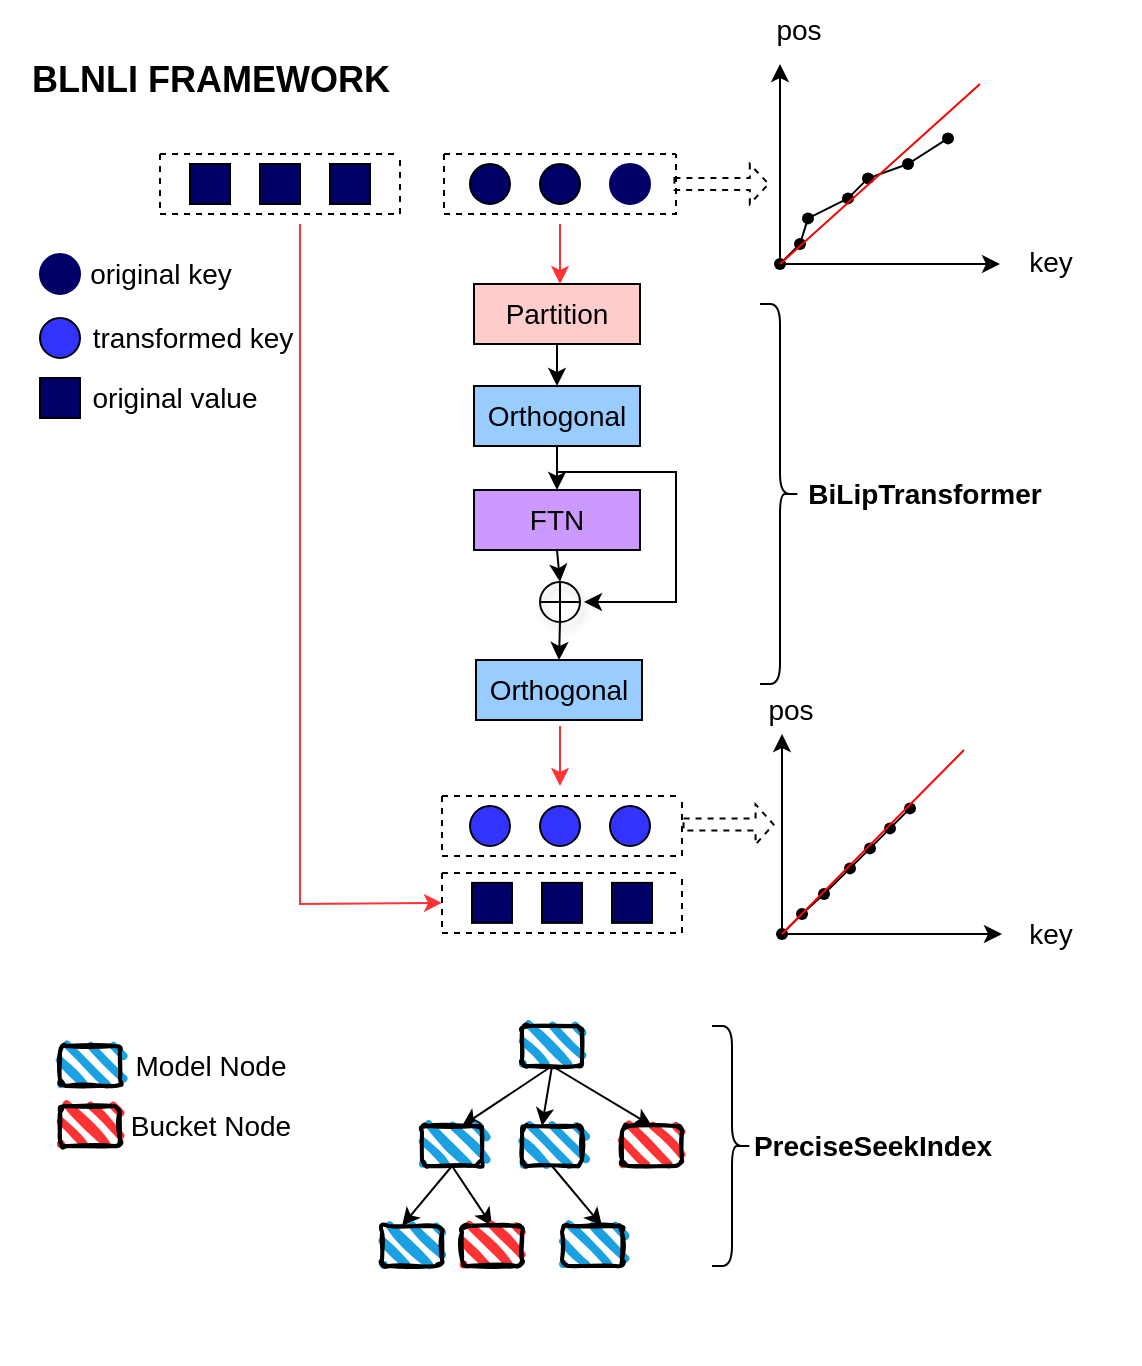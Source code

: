 <mxfile version="26.2.10">
  <diagram name="第 1 页" id="k9ARDZo4Aj4IXarrBpMy">
    <mxGraphModel dx="2255" dy="681" grid="1" gridSize="10" guides="1" tooltips="1" connect="1" arrows="1" fold="1" page="1" pageScale="1" pageWidth="827" pageHeight="1169" math="0" shadow="0">
      <root>
        <mxCell id="0" />
        <mxCell id="1" parent="0" />
        <mxCell id="g1Dt68nagMTFg1dU7cTH-61" value="" style="shape=curlyBracket;whiteSpace=wrap;html=1;rounded=1;flipH=1;labelPosition=right;verticalLabelPosition=middle;align=left;verticalAlign=middle;" parent="1" vertex="1">
          <mxGeometry x="-40" y="322" width="20" height="190" as="geometry" />
        </mxCell>
        <mxCell id="g1Dt68nagMTFg1dU7cTH-103" value="" style="ellipse;whiteSpace=wrap;html=1;aspect=fixed;fillColor=#000066;" parent="1" vertex="1">
          <mxGeometry x="-185" y="252" width="20" height="20" as="geometry" />
        </mxCell>
        <mxCell id="g1Dt68nagMTFg1dU7cTH-104" value="" style="rounded=0;whiteSpace=wrap;html=1;fillColor=#000066;" parent="1" vertex="1">
          <mxGeometry x="-290" y="252" width="20" height="20" as="geometry" />
        </mxCell>
        <mxCell id="g1Dt68nagMTFg1dU7cTH-106" value="" style="ellipse;whiteSpace=wrap;html=1;aspect=fixed;fillColor=#000066;" parent="1" vertex="1">
          <mxGeometry x="-150" y="252" width="20" height="20" as="geometry" />
        </mxCell>
        <mxCell id="g1Dt68nagMTFg1dU7cTH-108" value="" style="rounded=0;whiteSpace=wrap;html=1;fillColor=#000066;" parent="1" vertex="1">
          <mxGeometry x="-325" y="252" width="20" height="20" as="geometry" />
        </mxCell>
        <mxCell id="g1Dt68nagMTFg1dU7cTH-109" value="" style="rounded=0;whiteSpace=wrap;html=1;fillColor=#000066;" parent="1" vertex="1">
          <mxGeometry x="-255" y="252" width="20" height="20" as="geometry" />
        </mxCell>
        <mxCell id="g1Dt68nagMTFg1dU7cTH-112" value="" style="endArrow=classic;html=1;rounded=0;fillColor=#FF3333;strokeColor=#FF3333;" parent="1" edge="1">
          <mxGeometry width="50" height="50" relative="1" as="geometry">
            <mxPoint x="-140" y="282" as="sourcePoint" />
            <mxPoint x="-140" y="312" as="targetPoint" />
          </mxGeometry>
        </mxCell>
        <mxCell id="g1Dt68nagMTFg1dU7cTH-121" value="" style="ellipse;whiteSpace=wrap;html=1;aspect=fixed;fillColor=#3333FF;" parent="1" vertex="1">
          <mxGeometry x="-150" y="573" width="20" height="20" as="geometry" />
        </mxCell>
        <mxCell id="g1Dt68nagMTFg1dU7cTH-124" value="" style="ellipse;whiteSpace=wrap;html=1;aspect=fixed;fillColor=#3333FF;" parent="1" vertex="1">
          <mxGeometry x="-185" y="573" width="20" height="20" as="geometry" />
        </mxCell>
        <mxCell id="g1Dt68nagMTFg1dU7cTH-125" value="" style="ellipse;whiteSpace=wrap;html=1;aspect=fixed;fillColor=#3333FF;" parent="1" vertex="1">
          <mxGeometry x="-115" y="573" width="20" height="20" as="geometry" />
        </mxCell>
        <mxCell id="g1Dt68nagMTFg1dU7cTH-128" value="" style="endArrow=classic;html=1;rounded=0;fillColor=#FF3333;strokeColor=#FF3333;" parent="1" edge="1">
          <mxGeometry width="50" height="50" relative="1" as="geometry">
            <mxPoint x="-140" y="533" as="sourcePoint" />
            <mxPoint x="-140" y="563" as="targetPoint" />
          </mxGeometry>
        </mxCell>
        <mxCell id="g1Dt68nagMTFg1dU7cTH-129" value="" style="endArrow=classic;html=1;rounded=0;fillColor=#FF3333;strokeColor=#FF3333;entryX=0;entryY=0.5;entryDx=0;entryDy=0;" parent="1" target="DO2-AvCjNsM7Y0rYpIjJ-1" edge="1">
          <mxGeometry width="50" height="50" relative="1" as="geometry">
            <mxPoint x="-270" y="282" as="sourcePoint" />
            <mxPoint x="-210" y="502" as="targetPoint" />
            <Array as="points">
              <mxPoint x="-270" y="622" />
            </Array>
          </mxGeometry>
        </mxCell>
        <mxCell id="g1Dt68nagMTFg1dU7cTH-160" value="" style="ellipse;whiteSpace=wrap;html=1;aspect=fixed;fillColor=#000066;strokeColor=#000066;" parent="1" vertex="1">
          <mxGeometry x="-400" y="297" width="20" height="20" as="geometry" />
        </mxCell>
        <mxCell id="g1Dt68nagMTFg1dU7cTH-161" value="" style="ellipse;whiteSpace=wrap;html=1;aspect=fixed;fillColor=#3333FF;" parent="1" vertex="1">
          <mxGeometry x="-400" y="329" width="20" height="20" as="geometry" />
        </mxCell>
        <mxCell id="g1Dt68nagMTFg1dU7cTH-163" value="" style="rounded=0;whiteSpace=wrap;html=1;fillColor=#000066;" parent="1" vertex="1">
          <mxGeometry x="-400" y="359" width="20" height="20" as="geometry" />
        </mxCell>
        <mxCell id="g1Dt68nagMTFg1dU7cTH-164" value="&lt;font style=&quot;font-size: 14px;&quot;&gt;original value&lt;/font&gt;" style="text;html=1;align=center;verticalAlign=middle;resizable=0;points=[];autosize=1;strokeColor=none;fillColor=none;" parent="1" vertex="1">
          <mxGeometry x="-388" y="354" width="110" height="30" as="geometry" />
        </mxCell>
        <mxCell id="g1Dt68nagMTFg1dU7cTH-166" value="&lt;font style=&quot;font-size: 14px;&quot;&gt;transformed key&lt;/font&gt;" style="text;html=1;align=center;verticalAlign=middle;resizable=0;points=[];autosize=1;strokeColor=none;fillColor=none;" parent="1" vertex="1">
          <mxGeometry x="-384" y="324" width="120" height="30" as="geometry" />
        </mxCell>
        <mxCell id="g1Dt68nagMTFg1dU7cTH-167" value="&lt;font style=&quot;font-size: 14px;&quot;&gt;original key&lt;/font&gt;" style="text;html=1;align=center;verticalAlign=middle;resizable=0;points=[];autosize=1;strokeColor=none;fillColor=none;" parent="1" vertex="1">
          <mxGeometry x="-385" y="292" width="90" height="30" as="geometry" />
        </mxCell>
        <mxCell id="g1Dt68nagMTFg1dU7cTH-174" value="" style="endArrow=classic;html=1;rounded=0;" parent="1" edge="1">
          <mxGeometry width="50" height="50" relative="1" as="geometry">
            <mxPoint x="-30" y="302" as="sourcePoint" />
            <mxPoint x="-30" y="202" as="targetPoint" />
          </mxGeometry>
        </mxCell>
        <mxCell id="g1Dt68nagMTFg1dU7cTH-175" value="" style="endArrow=classic;html=1;rounded=0;" parent="1" edge="1">
          <mxGeometry width="50" height="50" relative="1" as="geometry">
            <mxPoint x="-30" y="302" as="sourcePoint" />
            <mxPoint x="80" y="302" as="targetPoint" />
          </mxGeometry>
        </mxCell>
        <mxCell id="g1Dt68nagMTFg1dU7cTH-176" value="" style="shape=waypoint;sketch=0;fillStyle=solid;size=6;pointerEvents=1;points=[];fillColor=none;resizable=0;rotatable=0;perimeter=centerPerimeter;snapToPoint=1;" parent="1" vertex="1">
          <mxGeometry x="-30" y="282" width="20" height="20" as="geometry" />
        </mxCell>
        <mxCell id="g1Dt68nagMTFg1dU7cTH-177" value="" style="shape=waypoint;sketch=0;fillStyle=solid;size=6;pointerEvents=1;points=[];fillColor=#000066;resizable=0;rotatable=0;perimeter=centerPerimeter;snapToPoint=1;" parent="1" vertex="1">
          <mxGeometry x="-26" y="269.19" width="20" height="20" as="geometry" />
        </mxCell>
        <mxCell id="g1Dt68nagMTFg1dU7cTH-183" value="" style="shape=waypoint;sketch=0;fillStyle=solid;size=6;pointerEvents=1;points=[];fillColor=#000066;resizable=0;rotatable=0;perimeter=centerPerimeter;snapToPoint=1;" parent="1" vertex="1">
          <mxGeometry x="4" y="249.19" width="20" height="20" as="geometry" />
        </mxCell>
        <mxCell id="g1Dt68nagMTFg1dU7cTH-184" value="" style="shape=waypoint;sketch=0;fillStyle=solid;size=6;pointerEvents=1;points=[];fillColor=#000066;resizable=0;rotatable=0;perimeter=centerPerimeter;snapToPoint=1;" parent="1" vertex="1">
          <mxGeometry x="-6" y="259.19" width="20" height="20" as="geometry" />
        </mxCell>
        <mxCell id="g1Dt68nagMTFg1dU7cTH-185" value="" style="shape=waypoint;sketch=0;fillStyle=solid;size=6;pointerEvents=1;points=[];fillColor=#000066;resizable=0;rotatable=0;perimeter=centerPerimeter;snapToPoint=1;" parent="1" vertex="1">
          <mxGeometry x="44" y="229.19" width="20" height="20" as="geometry" />
        </mxCell>
        <mxCell id="g1Dt68nagMTFg1dU7cTH-186" value="" style="shape=waypoint;sketch=0;fillStyle=solid;size=6;pointerEvents=1;points=[];fillColor=#000066;resizable=0;rotatable=0;perimeter=centerPerimeter;snapToPoint=1;" parent="1" vertex="1">
          <mxGeometry x="24" y="242" width="20" height="20" as="geometry" />
        </mxCell>
        <mxCell id="g1Dt68nagMTFg1dU7cTH-187" value="" style="endArrow=none;html=1;rounded=0;exitX=0.425;exitY=1.025;exitDx=0;exitDy=0;exitPerimeter=0;" parent="1" source="g1Dt68nagMTFg1dU7cTH-176" target="g1Dt68nagMTFg1dU7cTH-177" edge="1">
          <mxGeometry width="50" height="50" relative="1" as="geometry">
            <mxPoint x="-90" y="412" as="sourcePoint" />
            <mxPoint x="-40" y="362" as="targetPoint" />
          </mxGeometry>
        </mxCell>
        <mxCell id="g1Dt68nagMTFg1dU7cTH-188" value="" style="endArrow=none;html=1;rounded=0;entryX=0.35;entryY=1.14;entryDx=0;entryDy=0;entryPerimeter=0;" parent="1" source="g1Dt68nagMTFg1dU7cTH-177" target="g1Dt68nagMTFg1dU7cTH-184" edge="1">
          <mxGeometry width="50" height="50" relative="1" as="geometry">
            <mxPoint x="-90" y="412" as="sourcePoint" />
            <mxPoint x="-40" y="362" as="targetPoint" />
          </mxGeometry>
        </mxCell>
        <mxCell id="g1Dt68nagMTFg1dU7cTH-189" value="" style="endArrow=none;html=1;rounded=0;entryX=1.125;entryY=0.39;entryDx=0;entryDy=0;entryPerimeter=0;exitX=0.45;exitY=0.165;exitDx=0;exitDy=0;exitPerimeter=0;" parent="1" source="g1Dt68nagMTFg1dU7cTH-183" target="g1Dt68nagMTFg1dU7cTH-184" edge="1">
          <mxGeometry width="50" height="50" relative="1" as="geometry">
            <mxPoint x="-90" y="412" as="sourcePoint" />
            <mxPoint x="-40" y="362" as="targetPoint" />
          </mxGeometry>
        </mxCell>
        <mxCell id="g1Dt68nagMTFg1dU7cTH-190" value="" style="endArrow=none;html=1;rounded=0;entryX=0.7;entryY=0.25;entryDx=0;entryDy=0;entryPerimeter=0;exitX=0.85;exitY=0.315;exitDx=0;exitDy=0;exitPerimeter=0;" parent="1" source="g1Dt68nagMTFg1dU7cTH-183" target="g1Dt68nagMTFg1dU7cTH-186" edge="1">
          <mxGeometry width="50" height="50" relative="1" as="geometry">
            <mxPoint x="-90" y="412" as="sourcePoint" />
            <mxPoint x="-40" y="362" as="targetPoint" />
          </mxGeometry>
        </mxCell>
        <mxCell id="g1Dt68nagMTFg1dU7cTH-191" value="" style="endArrow=none;html=1;rounded=0;entryX=0.675;entryY=0.725;entryDx=0;entryDy=0;entryPerimeter=0;fillColor=#000066;" parent="1" source="g1Dt68nagMTFg1dU7cTH-185" target="g1Dt68nagMTFg1dU7cTH-186" edge="1">
          <mxGeometry width="50" height="50" relative="1" as="geometry">
            <mxPoint x="-90" y="412" as="sourcePoint" />
            <mxPoint x="-40" y="362" as="targetPoint" />
          </mxGeometry>
        </mxCell>
        <mxCell id="g1Dt68nagMTFg1dU7cTH-219" value="&lt;font style=&quot;font-size: 14px;&quot;&gt;pos&lt;/font&gt;" style="text;html=1;align=center;verticalAlign=middle;resizable=0;points=[];autosize=1;strokeColor=none;fillColor=none;" parent="1" vertex="1">
          <mxGeometry x="-46" y="170" width="50" height="30" as="geometry" />
        </mxCell>
        <mxCell id="g1Dt68nagMTFg1dU7cTH-220" value="" style="endArrow=none;html=1;rounded=0;entryX=0.8;entryY=0.35;entryDx=0;entryDy=0;entryPerimeter=0;exitX=0.825;exitY=0.75;exitDx=0;exitDy=0;exitPerimeter=0;" parent="1" source="g1Dt68nagMTFg1dU7cTH-176" target="g1Dt68nagMTFg1dU7cTH-221" edge="1">
          <mxGeometry width="50" height="50" relative="1" as="geometry">
            <mxPoint x="-90" y="412" as="sourcePoint" />
            <mxPoint x="70" y="222" as="targetPoint" />
          </mxGeometry>
        </mxCell>
        <mxCell id="g1Dt68nagMTFg1dU7cTH-221" value="" style="shape=waypoint;sketch=0;fillStyle=solid;size=6;pointerEvents=1;points=[];fillColor=#000066;resizable=0;rotatable=0;perimeter=centerPerimeter;snapToPoint=1;" parent="1" vertex="1">
          <mxGeometry x="-40" y="292" width="20" height="20" as="geometry" />
        </mxCell>
        <mxCell id="g1Dt68nagMTFg1dU7cTH-222" value="" style="endArrow=none;html=1;rounded=0;strokeColor=#FF0000;fillColor=#000066;" parent="1" source="g1Dt68nagMTFg1dU7cTH-221" edge="1">
          <mxGeometry width="50" height="50" relative="1" as="geometry">
            <mxPoint x="-90" y="412" as="sourcePoint" />
            <mxPoint x="70" y="212" as="targetPoint" />
          </mxGeometry>
        </mxCell>
        <mxCell id="g1Dt68nagMTFg1dU7cTH-261" value="" style="swimlane;startSize=0;strokeColor=none;" parent="1" vertex="1">
          <mxGeometry x="-420" y="182" width="570" height="670" as="geometry" />
        </mxCell>
        <mxCell id="g1Dt68nagMTFg1dU7cTH-264" value="&lt;b&gt;&lt;font style=&quot;font-size: 18px;&quot;&gt;BLNLI FRAMEWORK&lt;/font&gt;&lt;/b&gt;" style="text;html=1;align=center;verticalAlign=middle;resizable=0;points=[];autosize=1;strokeColor=none;fillColor=none;" parent="g1Dt68nagMTFg1dU7cTH-261" vertex="1">
          <mxGeometry x="5" y="8" width="200" height="40" as="geometry" />
        </mxCell>
        <mxCell id="g1Dt68nagMTFg1dU7cTH-107" value="" style="ellipse;whiteSpace=wrap;html=1;aspect=fixed;fillColor=#000066;strokeColor=#000066;" parent="g1Dt68nagMTFg1dU7cTH-261" vertex="1">
          <mxGeometry x="305" y="70" width="20" height="20" as="geometry" />
        </mxCell>
        <mxCell id="g1Dt68nagMTFg1dU7cTH-171" value="" style="shape=singleArrow;direction=south;whiteSpace=wrap;html=1;rotation=-90;dashed=1;" parent="g1Dt68nagMTFg1dU7cTH-261" vertex="1">
          <mxGeometry x="350.77" y="56.45" width="20" height="47.11" as="geometry" />
        </mxCell>
        <mxCell id="g1Dt68nagMTFg1dU7cTH-158" value="" style="swimlane;startSize=0;dashed=1;" parent="g1Dt68nagMTFg1dU7cTH-261" vertex="1">
          <mxGeometry x="221" y="386" width="120" height="30" as="geometry">
            <mxRectangle x="180" y="400" width="50" height="40" as="alternateBounds" />
          </mxGeometry>
        </mxCell>
        <mxCell id="g1Dt68nagMTFg1dU7cTH-64" value="&lt;b&gt;&lt;font style=&quot;font-size: 14px;&quot;&gt;PreciseSeekIndex&lt;/font&gt;&lt;/b&gt;" style="text;html=1;align=center;verticalAlign=middle;resizable=0;points=[];autosize=1;strokeColor=none;fillColor=none;rotation=0;" parent="g1Dt68nagMTFg1dU7cTH-261" vertex="1">
          <mxGeometry x="366" y="546" width="140" height="30" as="geometry" />
        </mxCell>
        <mxCell id="g1Dt68nagMTFg1dU7cTH-68" value="" style="endArrow=classic;html=1;rounded=0;exitX=0.5;exitY=1;exitDx=0;exitDy=0;" parent="g1Dt68nagMTFg1dU7cTH-261" source="g1Dt68nagMTFg1dU7cTH-91" edge="1">
          <mxGeometry width="50" height="50" relative="1" as="geometry">
            <mxPoint x="271" y="551" as="sourcePoint" />
            <mxPoint x="231" y="551" as="targetPoint" />
          </mxGeometry>
        </mxCell>
        <mxCell id="g1Dt68nagMTFg1dU7cTH-79" value="" style="endArrow=classic;html=1;rounded=0;exitX=0.5;exitY=1;exitDx=0;exitDy=0;" parent="g1Dt68nagMTFg1dU7cTH-261" source="g1Dt68nagMTFg1dU7cTH-91" edge="1">
          <mxGeometry width="50" height="50" relative="1" as="geometry">
            <mxPoint x="261" y="551" as="sourcePoint" />
            <mxPoint x="271" y="551" as="targetPoint" />
          </mxGeometry>
        </mxCell>
        <mxCell id="g1Dt68nagMTFg1dU7cTH-80" value="" style="endArrow=classic;html=1;rounded=0;exitX=0.5;exitY=1;exitDx=0;exitDy=0;entryX=0.5;entryY=0;entryDx=0;entryDy=0;" parent="g1Dt68nagMTFg1dU7cTH-261" source="g1Dt68nagMTFg1dU7cTH-91" target="g1Dt68nagMTFg1dU7cTH-92" edge="1">
          <mxGeometry width="50" height="50" relative="1" as="geometry">
            <mxPoint x="271" y="551" as="sourcePoint" />
            <mxPoint x="311" y="541" as="targetPoint" />
          </mxGeometry>
        </mxCell>
        <mxCell id="g1Dt68nagMTFg1dU7cTH-82" value="" style="endArrow=classic;html=1;rounded=0;exitX=0.5;exitY=1;exitDx=0;exitDy=0;" parent="g1Dt68nagMTFg1dU7cTH-261" source="g1Dt68nagMTFg1dU7cTH-96" edge="1">
          <mxGeometry width="50" height="50" relative="1" as="geometry">
            <mxPoint x="161" y="611" as="sourcePoint" />
            <mxPoint x="201" y="601" as="targetPoint" />
          </mxGeometry>
        </mxCell>
        <mxCell id="g1Dt68nagMTFg1dU7cTH-83" value="" style="endArrow=classic;html=1;rounded=0;exitX=0.5;exitY=1;exitDx=0;exitDy=0;entryX=0.5;entryY=0;entryDx=0;entryDy=0;" parent="g1Dt68nagMTFg1dU7cTH-261" source="g1Dt68nagMTFg1dU7cTH-96" target="g1Dt68nagMTFg1dU7cTH-98" edge="1">
          <mxGeometry width="50" height="50" relative="1" as="geometry">
            <mxPoint x="161" y="611" as="sourcePoint" />
            <mxPoint x="231" y="601" as="targetPoint" />
          </mxGeometry>
        </mxCell>
        <mxCell id="g1Dt68nagMTFg1dU7cTH-84" value="" style="endArrow=classic;html=1;rounded=0;exitX=0.5;exitY=1;exitDx=0;exitDy=0;" parent="g1Dt68nagMTFg1dU7cTH-261" source="g1Dt68nagMTFg1dU7cTH-95" edge="1">
          <mxGeometry width="50" height="50" relative="1" as="geometry">
            <mxPoint x="271" y="611" as="sourcePoint" />
            <mxPoint x="301" y="601" as="targetPoint" />
          </mxGeometry>
        </mxCell>
        <mxCell id="g1Dt68nagMTFg1dU7cTH-91" value="" style="rounded=1;whiteSpace=wrap;html=1;strokeWidth=2;fillWeight=4;hachureGap=8;hachureAngle=45;fillColor=#1ba1e2;sketch=1;" parent="g1Dt68nagMTFg1dU7cTH-261" vertex="1">
          <mxGeometry x="261" y="501" width="30" height="20" as="geometry" />
        </mxCell>
        <mxCell id="g1Dt68nagMTFg1dU7cTH-92" value="" style="rounded=1;whiteSpace=wrap;html=1;strokeWidth=2;fillWeight=4;hachureGap=8;hachureAngle=45;fillColor=#FF3333;sketch=1;" parent="g1Dt68nagMTFg1dU7cTH-261" vertex="1">
          <mxGeometry x="311" y="551" width="30" height="20" as="geometry" />
        </mxCell>
        <mxCell id="g1Dt68nagMTFg1dU7cTH-93" value="" style="rounded=1;whiteSpace=wrap;html=1;strokeWidth=2;fillWeight=4;hachureGap=8;hachureAngle=45;fillColor=#1ba1e2;sketch=1;" parent="g1Dt68nagMTFg1dU7cTH-261" vertex="1">
          <mxGeometry x="191" y="601" width="30" height="20" as="geometry" />
        </mxCell>
        <mxCell id="g1Dt68nagMTFg1dU7cTH-94" value="" style="rounded=1;whiteSpace=wrap;html=1;strokeWidth=2;fillWeight=4;hachureGap=8;hachureAngle=45;fillColor=#1ba1e2;sketch=1;" parent="g1Dt68nagMTFg1dU7cTH-261" vertex="1">
          <mxGeometry x="281" y="601" width="30" height="20" as="geometry" />
        </mxCell>
        <mxCell id="g1Dt68nagMTFg1dU7cTH-95" value="" style="rounded=1;whiteSpace=wrap;html=1;strokeWidth=2;fillWeight=4;hachureGap=8;hachureAngle=45;fillColor=#1ba1e2;sketch=1;" parent="g1Dt68nagMTFg1dU7cTH-261" vertex="1">
          <mxGeometry x="261" y="551" width="30" height="20" as="geometry" />
        </mxCell>
        <mxCell id="g1Dt68nagMTFg1dU7cTH-96" value="" style="rounded=1;whiteSpace=wrap;html=1;strokeWidth=2;fillWeight=4;hachureGap=8;hachureAngle=45;fillColor=#1ba1e2;sketch=1;" parent="g1Dt68nagMTFg1dU7cTH-261" vertex="1">
          <mxGeometry x="211" y="551" width="30" height="20" as="geometry" />
        </mxCell>
        <mxCell id="g1Dt68nagMTFg1dU7cTH-98" value="" style="rounded=1;whiteSpace=wrap;html=1;strokeWidth=2;fillWeight=4;hachureGap=8;hachureAngle=45;fillColor=#FF3333;sketch=1;" parent="g1Dt68nagMTFg1dU7cTH-261" vertex="1">
          <mxGeometry x="231" y="601" width="30" height="20" as="geometry" />
        </mxCell>
        <mxCell id="g1Dt68nagMTFg1dU7cTH-99" value="" style="shape=curlyBracket;whiteSpace=wrap;html=1;rounded=1;flipH=1;labelPosition=right;verticalLabelPosition=middle;align=left;verticalAlign=middle;" parent="g1Dt68nagMTFg1dU7cTH-261" vertex="1">
          <mxGeometry x="356" y="501" width="20" height="120" as="geometry" />
        </mxCell>
        <mxCell id="g1Dt68nagMTFg1dU7cTH-85" value="" style="rounded=1;whiteSpace=wrap;html=1;strokeWidth=2;fillWeight=4;hachureGap=8;hachureAngle=45;fillColor=#1ba1e2;sketch=1;" parent="g1Dt68nagMTFg1dU7cTH-261" vertex="1">
          <mxGeometry x="30" y="511" width="30" height="20" as="geometry" />
        </mxCell>
        <mxCell id="g1Dt68nagMTFg1dU7cTH-88" value="" style="rounded=1;whiteSpace=wrap;html=1;strokeWidth=2;fillWeight=4;hachureGap=8;hachureAngle=45;fillColor=#FF3333;sketch=1;" parent="g1Dt68nagMTFg1dU7cTH-261" vertex="1">
          <mxGeometry x="30" y="541" width="30" height="20" as="geometry" />
        </mxCell>
        <mxCell id="g1Dt68nagMTFg1dU7cTH-89" value="&lt;font style=&quot;font-size: 14px;&quot;&gt;Model Node&lt;/font&gt;" style="text;html=1;align=center;verticalAlign=middle;resizable=0;points=[];autosize=1;strokeColor=none;fillColor=none;" parent="g1Dt68nagMTFg1dU7cTH-261" vertex="1">
          <mxGeometry x="55" y="506" width="100" height="30" as="geometry" />
        </mxCell>
        <mxCell id="g1Dt68nagMTFg1dU7cTH-90" value="&lt;font style=&quot;font-size: 14px;&quot;&gt;Bucket Node&lt;/font&gt;" style="text;html=1;align=center;verticalAlign=middle;resizable=0;points=[];autosize=1;strokeColor=none;fillColor=none;" parent="g1Dt68nagMTFg1dU7cTH-261" vertex="1">
          <mxGeometry x="55" y="536" width="100" height="30" as="geometry" />
        </mxCell>
        <mxCell id="g1Dt68nagMTFg1dU7cTH-130" value="" style="rounded=0;whiteSpace=wrap;html=1;fillColor=#000066;" parent="g1Dt68nagMTFg1dU7cTH-261" vertex="1">
          <mxGeometry x="236" y="429.44" width="20" height="20" as="geometry" />
        </mxCell>
        <mxCell id="g1Dt68nagMTFg1dU7cTH-131" value="" style="rounded=0;whiteSpace=wrap;html=1;fillColor=#000066;" parent="g1Dt68nagMTFg1dU7cTH-261" vertex="1">
          <mxGeometry x="306" y="429.44" width="20" height="20" as="geometry" />
        </mxCell>
        <mxCell id="g1Dt68nagMTFg1dU7cTH-132" value="" style="rounded=0;whiteSpace=wrap;html=1;fillColor=#000066;" parent="g1Dt68nagMTFg1dU7cTH-261" vertex="1">
          <mxGeometry x="271" y="429.44" width="20" height="20" as="geometry" />
        </mxCell>
        <mxCell id="DO2-AvCjNsM7Y0rYpIjJ-1" value="" style="swimlane;startSize=0;dashed=1;" parent="g1Dt68nagMTFg1dU7cTH-261" vertex="1">
          <mxGeometry x="221" y="424.44" width="120" height="30" as="geometry">
            <mxRectangle x="180" y="400" width="50" height="40" as="alternateBounds" />
          </mxGeometry>
        </mxCell>
        <mxCell id="DO2-AvCjNsM7Y0rYpIjJ-2" value="" style="swimlane;startSize=0;dashed=1;" parent="g1Dt68nagMTFg1dU7cTH-261" vertex="1">
          <mxGeometry x="222" y="65" width="116" height="30" as="geometry">
            <mxRectangle x="180" y="400" width="50" height="40" as="alternateBounds" />
          </mxGeometry>
        </mxCell>
        <mxCell id="DO2-AvCjNsM7Y0rYpIjJ-3" value="" style="swimlane;startSize=0;dashed=1;" parent="g1Dt68nagMTFg1dU7cTH-261" vertex="1">
          <mxGeometry x="80" y="65" width="120" height="30" as="geometry">
            <mxRectangle x="180" y="400" width="50" height="40" as="alternateBounds" />
          </mxGeometry>
        </mxCell>
        <mxCell id="DO2-AvCjNsM7Y0rYpIjJ-4" value="" style="shape=singleArrow;direction=south;whiteSpace=wrap;html=1;rotation=-90;dashed=1;" parent="g1Dt68nagMTFg1dU7cTH-261" vertex="1">
          <mxGeometry x="354.28" y="377.72" width="20" height="45" as="geometry" />
        </mxCell>
        <mxCell id="g1Dt68nagMTFg1dU7cTH-243" value="" style="endArrow=classic;html=1;rounded=0;" parent="g1Dt68nagMTFg1dU7cTH-261" edge="1">
          <mxGeometry width="50" height="50" relative="1" as="geometry">
            <mxPoint x="391" y="455" as="sourcePoint" />
            <mxPoint x="391" y="355" as="targetPoint" />
          </mxGeometry>
        </mxCell>
        <mxCell id="g1Dt68nagMTFg1dU7cTH-244" value="" style="endArrow=classic;html=1;rounded=0;" parent="g1Dt68nagMTFg1dU7cTH-261" edge="1">
          <mxGeometry width="50" height="50" relative="1" as="geometry">
            <mxPoint x="391" y="455" as="sourcePoint" />
            <mxPoint x="501" y="455" as="targetPoint" />
          </mxGeometry>
        </mxCell>
        <mxCell id="g1Dt68nagMTFg1dU7cTH-245" value="" style="shape=waypoint;sketch=0;fillStyle=solid;size=6;pointerEvents=1;points=[];fillColor=none;resizable=0;rotatable=0;perimeter=centerPerimeter;snapToPoint=1;" parent="g1Dt68nagMTFg1dU7cTH-261" vertex="1">
          <mxGeometry x="391" y="435" width="20" height="20" as="geometry" />
        </mxCell>
        <mxCell id="g1Dt68nagMTFg1dU7cTH-246" value="" style="shape=waypoint;sketch=0;fillStyle=solid;size=6;pointerEvents=1;points=[];fillColor=#000066;resizable=0;rotatable=0;perimeter=centerPerimeter;snapToPoint=1;" parent="g1Dt68nagMTFg1dU7cTH-261" vertex="1">
          <mxGeometry x="402" y="425" width="20" height="20" as="geometry" />
        </mxCell>
        <mxCell id="g1Dt68nagMTFg1dU7cTH-247" value="" style="shape=waypoint;sketch=0;fillStyle=solid;size=6;pointerEvents=1;points=[];fillColor=#000066;resizable=0;rotatable=0;perimeter=centerPerimeter;snapToPoint=1;" parent="g1Dt68nagMTFg1dU7cTH-261" vertex="1">
          <mxGeometry x="425" y="402.19" width="20" height="20" as="geometry" />
        </mxCell>
        <mxCell id="g1Dt68nagMTFg1dU7cTH-248" value="" style="shape=waypoint;sketch=0;fillStyle=solid;size=6;pointerEvents=1;points=[];fillColor=#000066;resizable=0;rotatable=0;perimeter=centerPerimeter;snapToPoint=1;" parent="g1Dt68nagMTFg1dU7cTH-261" vertex="1">
          <mxGeometry x="415" y="412.19" width="20" height="20" as="geometry" />
        </mxCell>
        <mxCell id="g1Dt68nagMTFg1dU7cTH-249" value="" style="shape=waypoint;sketch=0;fillStyle=solid;size=6;pointerEvents=1;points=[];fillColor=#000066;resizable=0;rotatable=0;perimeter=centerPerimeter;snapToPoint=1;" parent="g1Dt68nagMTFg1dU7cTH-261" vertex="1">
          <mxGeometry x="445" y="382.19" width="20" height="20" as="geometry" />
        </mxCell>
        <mxCell id="g1Dt68nagMTFg1dU7cTH-250" value="" style="shape=waypoint;sketch=0;fillStyle=solid;size=6;pointerEvents=1;points=[];fillColor=#000066;resizable=0;rotatable=0;perimeter=centerPerimeter;snapToPoint=1;" parent="g1Dt68nagMTFg1dU7cTH-261" vertex="1">
          <mxGeometry x="435" y="392.19" width="20" height="20" as="geometry" />
        </mxCell>
        <mxCell id="g1Dt68nagMTFg1dU7cTH-251" value="" style="endArrow=none;html=1;rounded=0;exitX=0.425;exitY=1.025;exitDx=0;exitDy=0;exitPerimeter=0;" parent="g1Dt68nagMTFg1dU7cTH-261" source="g1Dt68nagMTFg1dU7cTH-245" target="g1Dt68nagMTFg1dU7cTH-246" edge="1">
          <mxGeometry width="50" height="50" relative="1" as="geometry">
            <mxPoint x="331" y="565" as="sourcePoint" />
            <mxPoint x="381" y="515" as="targetPoint" />
          </mxGeometry>
        </mxCell>
        <mxCell id="g1Dt68nagMTFg1dU7cTH-252" value="" style="endArrow=none;html=1;rounded=0;entryX=0.35;entryY=1.14;entryDx=0;entryDy=0;entryPerimeter=0;" parent="g1Dt68nagMTFg1dU7cTH-261" source="g1Dt68nagMTFg1dU7cTH-246" target="g1Dt68nagMTFg1dU7cTH-248" edge="1">
          <mxGeometry width="50" height="50" relative="1" as="geometry">
            <mxPoint x="331" y="565" as="sourcePoint" />
            <mxPoint x="381" y="515" as="targetPoint" />
          </mxGeometry>
        </mxCell>
        <mxCell id="g1Dt68nagMTFg1dU7cTH-253" value="" style="endArrow=none;html=1;rounded=0;entryX=1.125;entryY=0.39;entryDx=0;entryDy=0;entryPerimeter=0;exitX=0.45;exitY=0.165;exitDx=0;exitDy=0;exitPerimeter=0;" parent="g1Dt68nagMTFg1dU7cTH-261" source="g1Dt68nagMTFg1dU7cTH-247" target="g1Dt68nagMTFg1dU7cTH-248" edge="1">
          <mxGeometry width="50" height="50" relative="1" as="geometry">
            <mxPoint x="331" y="565" as="sourcePoint" />
            <mxPoint x="381" y="515" as="targetPoint" />
          </mxGeometry>
        </mxCell>
        <mxCell id="g1Dt68nagMTFg1dU7cTH-254" value="" style="endArrow=none;html=1;rounded=0;entryX=0.7;entryY=0.25;entryDx=0;entryDy=0;entryPerimeter=0;exitX=0.85;exitY=0.315;exitDx=0;exitDy=0;exitPerimeter=0;" parent="g1Dt68nagMTFg1dU7cTH-261" source="g1Dt68nagMTFg1dU7cTH-247" target="g1Dt68nagMTFg1dU7cTH-250" edge="1">
          <mxGeometry width="50" height="50" relative="1" as="geometry">
            <mxPoint x="331" y="565" as="sourcePoint" />
            <mxPoint x="381" y="515" as="targetPoint" />
          </mxGeometry>
        </mxCell>
        <mxCell id="g1Dt68nagMTFg1dU7cTH-255" value="" style="endArrow=none;html=1;rounded=0;entryX=0.675;entryY=0.725;entryDx=0;entryDy=0;entryPerimeter=0;fillColor=#000066;" parent="g1Dt68nagMTFg1dU7cTH-261" source="g1Dt68nagMTFg1dU7cTH-249" target="g1Dt68nagMTFg1dU7cTH-250" edge="1">
          <mxGeometry width="50" height="50" relative="1" as="geometry">
            <mxPoint x="331" y="565" as="sourcePoint" />
            <mxPoint x="381" y="515" as="targetPoint" />
          </mxGeometry>
        </mxCell>
        <mxCell id="g1Dt68nagMTFg1dU7cTH-257" value="&lt;font style=&quot;font-size: 14px;&quot;&gt;pos&lt;/font&gt;" style="text;html=1;align=center;verticalAlign=middle;resizable=0;points=[];autosize=1;strokeColor=none;fillColor=none;" parent="g1Dt68nagMTFg1dU7cTH-261" vertex="1">
          <mxGeometry x="370" y="328" width="50" height="30" as="geometry" />
        </mxCell>
        <mxCell id="g1Dt68nagMTFg1dU7cTH-258" value="" style="endArrow=none;html=1;rounded=0;entryX=0.8;entryY=0.35;entryDx=0;entryDy=0;entryPerimeter=0;exitX=0.825;exitY=0.75;exitDx=0;exitDy=0;exitPerimeter=0;" parent="g1Dt68nagMTFg1dU7cTH-261" source="g1Dt68nagMTFg1dU7cTH-245" target="g1Dt68nagMTFg1dU7cTH-259" edge="1">
          <mxGeometry width="50" height="50" relative="1" as="geometry">
            <mxPoint x="331" y="565" as="sourcePoint" />
            <mxPoint x="491" y="375" as="targetPoint" />
          </mxGeometry>
        </mxCell>
        <mxCell id="g1Dt68nagMTFg1dU7cTH-259" value="" style="shape=waypoint;sketch=0;fillStyle=solid;size=6;pointerEvents=1;points=[];fillColor=#000066;resizable=0;rotatable=0;perimeter=centerPerimeter;snapToPoint=1;" parent="g1Dt68nagMTFg1dU7cTH-261" vertex="1">
          <mxGeometry x="381" y="445" width="20" height="20" as="geometry" />
        </mxCell>
        <mxCell id="g1Dt68nagMTFg1dU7cTH-260" value="" style="endArrow=none;html=1;rounded=0;strokeColor=#FF0000;fillColor=#000066;" parent="g1Dt68nagMTFg1dU7cTH-261" source="g1Dt68nagMTFg1dU7cTH-259" edge="1">
          <mxGeometry width="50" height="50" relative="1" as="geometry">
            <mxPoint x="331" y="565" as="sourcePoint" />
            <mxPoint x="482" y="363" as="targetPoint" />
          </mxGeometry>
        </mxCell>
        <mxCell id="AqLnFw6Hy6AkarNqd28j-1" value="&lt;font style=&quot;font-size: 14px;&quot;&gt;Orthogonal&lt;/font&gt;" style="rounded=0;whiteSpace=wrap;html=1;fillColor=#99CCFF;" parent="g1Dt68nagMTFg1dU7cTH-261" vertex="1">
          <mxGeometry x="237" y="181" width="83" height="30" as="geometry" />
        </mxCell>
        <mxCell id="AqLnFw6Hy6AkarNqd28j-2" value="&lt;font style=&quot;font-size: 14px;&quot;&gt;Orthogonal&lt;/font&gt;" style="rounded=0;whiteSpace=wrap;html=1;fillColor=#99CCFF;" parent="g1Dt68nagMTFg1dU7cTH-261" vertex="1">
          <mxGeometry x="238" y="318" width="83" height="30" as="geometry" />
        </mxCell>
        <mxCell id="AqLnFw6Hy6AkarNqd28j-3" value="&lt;font style=&quot;font-size: 14px;&quot;&gt;FTN&lt;/font&gt;" style="rounded=0;whiteSpace=wrap;html=1;fillColor=#CC99FF;" parent="g1Dt68nagMTFg1dU7cTH-261" vertex="1">
          <mxGeometry x="237" y="233" width="83" height="30" as="geometry" />
        </mxCell>
        <mxCell id="AqLnFw6Hy6AkarNqd28j-4" value="" style="ellipse;whiteSpace=wrap;html=1;aspect=fixed;shadow=1;fillColor=none;" parent="g1Dt68nagMTFg1dU7cTH-261" vertex="1">
          <mxGeometry x="270" y="279" width="20" height="20" as="geometry" />
        </mxCell>
        <mxCell id="AqLnFw6Hy6AkarNqd28j-5" value="" style="endArrow=none;html=1;rounded=0;exitX=0;exitY=0.5;exitDx=0;exitDy=0;entryX=1;entryY=0.5;entryDx=0;entryDy=0;" parent="g1Dt68nagMTFg1dU7cTH-261" source="AqLnFw6Hy6AkarNqd28j-4" target="AqLnFw6Hy6AkarNqd28j-4" edge="1">
          <mxGeometry width="50" height="50" relative="1" as="geometry">
            <mxPoint x="450" y="404" as="sourcePoint" />
            <mxPoint x="500" y="354" as="targetPoint" />
          </mxGeometry>
        </mxCell>
        <mxCell id="AqLnFw6Hy6AkarNqd28j-6" value="" style="endArrow=none;html=1;rounded=0;exitX=0.5;exitY=1;exitDx=0;exitDy=0;entryX=0.5;entryY=0;entryDx=0;entryDy=0;" parent="g1Dt68nagMTFg1dU7cTH-261" source="AqLnFw6Hy6AkarNqd28j-4" target="AqLnFw6Hy6AkarNqd28j-4" edge="1">
          <mxGeometry width="50" height="50" relative="1" as="geometry">
            <mxPoint x="450" y="404" as="sourcePoint" />
            <mxPoint x="500" y="354" as="targetPoint" />
          </mxGeometry>
        </mxCell>
        <mxCell id="AqLnFw6Hy6AkarNqd28j-8" value="" style="endArrow=classic;html=1;rounded=0;exitX=0.5;exitY=1;exitDx=0;exitDy=0;entryX=0.5;entryY=0;entryDx=0;entryDy=0;" parent="g1Dt68nagMTFg1dU7cTH-261" source="AqLnFw6Hy6AkarNqd28j-1" target="AqLnFw6Hy6AkarNqd28j-3" edge="1">
          <mxGeometry width="50" height="50" relative="1" as="geometry">
            <mxPoint x="580" y="383" as="sourcePoint" />
            <mxPoint x="630" y="333" as="targetPoint" />
          </mxGeometry>
        </mxCell>
        <mxCell id="AqLnFw6Hy6AkarNqd28j-10" value="" style="endArrow=classic;html=1;rounded=0;exitX=0.5;exitY=1;exitDx=0;exitDy=0;entryX=0.5;entryY=0;entryDx=0;entryDy=0;" parent="g1Dt68nagMTFg1dU7cTH-261" source="AqLnFw6Hy6AkarNqd28j-3" target="AqLnFw6Hy6AkarNqd28j-4" edge="1">
          <mxGeometry width="50" height="50" relative="1" as="geometry">
            <mxPoint x="580" y="383" as="sourcePoint" />
            <mxPoint x="630" y="333" as="targetPoint" />
          </mxGeometry>
        </mxCell>
        <mxCell id="AqLnFw6Hy6AkarNqd28j-11" value="" style="endArrow=classic;html=1;rounded=0;exitX=0.5;exitY=1;exitDx=0;exitDy=0;entryX=0.5;entryY=0;entryDx=0;entryDy=0;" parent="g1Dt68nagMTFg1dU7cTH-261" source="AqLnFw6Hy6AkarNqd28j-4" target="AqLnFw6Hy6AkarNqd28j-2" edge="1">
          <mxGeometry width="50" height="50" relative="1" as="geometry">
            <mxPoint x="580" y="383" as="sourcePoint" />
            <mxPoint x="630" y="333" as="targetPoint" />
          </mxGeometry>
        </mxCell>
        <mxCell id="AqLnFw6Hy6AkarNqd28j-12" value="" style="endArrow=classic;html=1;rounded=0;entryX=1;entryY=0.5;entryDx=0;entryDy=0;" parent="g1Dt68nagMTFg1dU7cTH-261" edge="1">
          <mxGeometry width="50" height="50" relative="1" as="geometry">
            <mxPoint x="278" y="224" as="sourcePoint" />
            <mxPoint x="292" y="289" as="targetPoint" />
            <Array as="points">
              <mxPoint x="338" y="224" />
              <mxPoint x="338" y="289" />
            </Array>
          </mxGeometry>
        </mxCell>
        <mxCell id="AqLnFw6Hy6AkarNqd28j-13" value="&lt;font style=&quot;font-size: 14px;&quot;&gt;Partition&lt;/font&gt;" style="rounded=0;whiteSpace=wrap;html=1;fillColor=#FFCCCC;" parent="g1Dt68nagMTFg1dU7cTH-261" vertex="1">
          <mxGeometry x="237" y="130" width="83" height="30" as="geometry" />
        </mxCell>
        <mxCell id="AqLnFw6Hy6AkarNqd28j-14" value="" style="endArrow=classic;html=1;rounded=0;exitX=0.5;exitY=1;exitDx=0;exitDy=0;entryX=0.5;entryY=0;entryDx=0;entryDy=0;" parent="g1Dt68nagMTFg1dU7cTH-261" source="AqLnFw6Hy6AkarNqd28j-13" target="AqLnFw6Hy6AkarNqd28j-1" edge="1">
          <mxGeometry width="50" height="50" relative="1" as="geometry">
            <mxPoint x="657" y="360" as="sourcePoint" />
            <mxPoint x="707" y="310" as="targetPoint" />
          </mxGeometry>
        </mxCell>
        <mxCell id="g1Dt68nagMTFg1dU7cTH-100" value="&lt;b&gt;&lt;font style=&quot;font-size: 14px;&quot;&gt;BiLipTransformer&lt;/font&gt;&lt;/b&gt;" style="text;html=1;align=center;verticalAlign=middle;resizable=0;points=[];autosize=1;strokeColor=none;fillColor=none;rotation=0;" parent="g1Dt68nagMTFg1dU7cTH-261" vertex="1">
          <mxGeometry x="392" y="220" width="140" height="30" as="geometry" />
        </mxCell>
        <mxCell id="g1Dt68nagMTFg1dU7cTH-218" value="&lt;font style=&quot;font-size: 14px;&quot;&gt;key&lt;/font&gt;" style="text;html=1;align=center;verticalAlign=middle;resizable=0;points=[];autosize=1;strokeColor=none;fillColor=none;" parent="g1Dt68nagMTFg1dU7cTH-261" vertex="1">
          <mxGeometry x="500" y="103.56" width="50" height="30" as="geometry" />
        </mxCell>
        <mxCell id="g1Dt68nagMTFg1dU7cTH-256" value="&lt;font style=&quot;font-size: 14px;&quot;&gt;key&lt;/font&gt;" style="text;html=1;align=center;verticalAlign=middle;resizable=0;points=[];autosize=1;strokeColor=none;fillColor=none;" parent="g1Dt68nagMTFg1dU7cTH-261" vertex="1">
          <mxGeometry x="500" y="440" width="50" height="30" as="geometry" />
        </mxCell>
      </root>
    </mxGraphModel>
  </diagram>
</mxfile>

